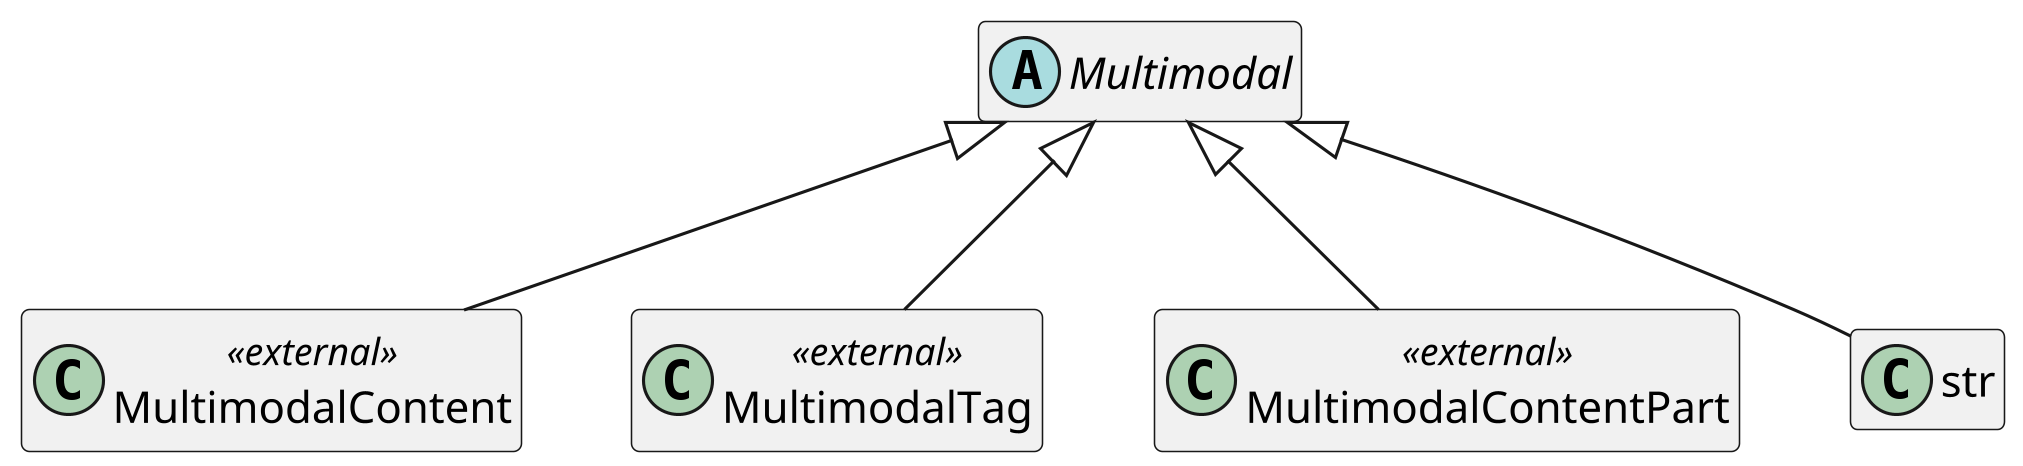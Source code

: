 @startuml Multimodal
skinparam dpi 300
hide members

abstract class Multimodal

class MultimodalContent <<external>>
Multimodal <|-- MultimodalContent
class MultimodalTag <<external>>
Multimodal <|-- MultimodalTag
class MultimodalContentPart <<external>>
Multimodal <|-- MultimodalContentPart
class str
Multimodal <|-- str
@enduml
